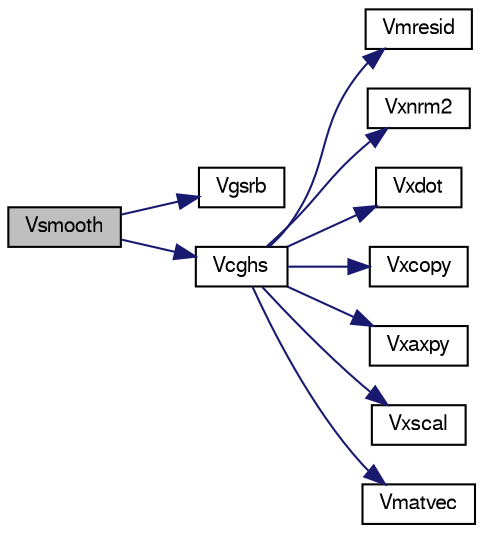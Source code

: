 digraph "Vsmooth"
{
  edge [fontname="FreeSans",fontsize="10",labelfontname="FreeSans",labelfontsize="10"];
  node [fontname="FreeSans",fontsize="10",shape=record];
  rankdir="LR";
  Node1 [label="Vsmooth",height=0.2,width=0.4,color="black", fillcolor="grey75", style="filled" fontcolor="black"];
  Node1 -> Node2 [color="midnightblue",fontsize="10",style="solid",fontname="FreeSans"];
  Node2 [label="Vgsrb",height=0.2,width=0.4,color="black", fillcolor="white", style="filled",URL="$group___p_m_g_c.html#gaafddbbf81f667f3e155e468d85a89807",tooltip="Guass-Seidel solver."];
  Node1 -> Node3 [color="midnightblue",fontsize="10",style="solid",fontname="FreeSans"];
  Node3 [label="Vcghs",height=0.2,width=0.4,color="black", fillcolor="white", style="filled",URL="$group___p_m_g_c.html#ga371225c13eaf2407b57de0dd4f831ed8",tooltip="A collection of useful low-level routines (timing, etc)."];
  Node3 -> Node4 [color="midnightblue",fontsize="10",style="solid",fontname="FreeSans"];
  Node4 [label="Vmresid",height=0.2,width=0.4,color="black", fillcolor="white", style="filled",URL="$group___p_m_g_c.html#gaaa7843124ee62ccb6d9469363a8cd6a6",tooltip="Break the matrix data-structure into diagonals and then call the residual routine."];
  Node3 -> Node5 [color="midnightblue",fontsize="10",style="solid",fontname="FreeSans"];
  Node5 [label="Vxnrm2",height=0.2,width=0.4,color="black", fillcolor="white", style="filled",URL="$group___p_m_g_c.html#gac7a7f2c804a247ec8b5aea45058e1d26",tooltip="Norm operation for a grid function with boundary values."];
  Node3 -> Node6 [color="midnightblue",fontsize="10",style="solid",fontname="FreeSans"];
  Node6 [label="Vxdot",height=0.2,width=0.4,color="black", fillcolor="white", style="filled",URL="$group___p_m_g_c.html#ga3f117cfb2336b1291164ef351dd2bd69",tooltip="Inner product operation for a grid function with boundary values."];
  Node3 -> Node7 [color="midnightblue",fontsize="10",style="solid",fontname="FreeSans"];
  Node7 [label="Vxcopy",height=0.2,width=0.4,color="black", fillcolor="white", style="filled",URL="$group___p_m_g_c.html#ga164408694a926f8f9452144cd688e383",tooltip="A collection of useful low-level routines (timing, etc)."];
  Node3 -> Node8 [color="midnightblue",fontsize="10",style="solid",fontname="FreeSans"];
  Node8 [label="Vxaxpy",height=0.2,width=0.4,color="black", fillcolor="white", style="filled",URL="$group___p_m_g_c.html#gac453601512aae1d82a7bf7c14326f0b6",tooltip="saxpy operation for a grid function with boundary values."];
  Node3 -> Node9 [color="midnightblue",fontsize="10",style="solid",fontname="FreeSans"];
  Node9 [label="Vxscal",height=0.2,width=0.4,color="black", fillcolor="white", style="filled",URL="$group___p_m_g_c.html#ga678a92f4fb3447e6dbbc97bef28e160e",tooltip="Scale operation for a grid function with boundary values."];
  Node3 -> Node10 [color="midnightblue",fontsize="10",style="solid",fontname="FreeSans"];
  Node10 [label="Vmatvec",height=0.2,width=0.4,color="black", fillcolor="white", style="filled",URL="$group___p_m_g_c.html#gacda83144fd9d06e3c62a1687933ba010",tooltip="Matrix-vector multiplication routines."];
}
